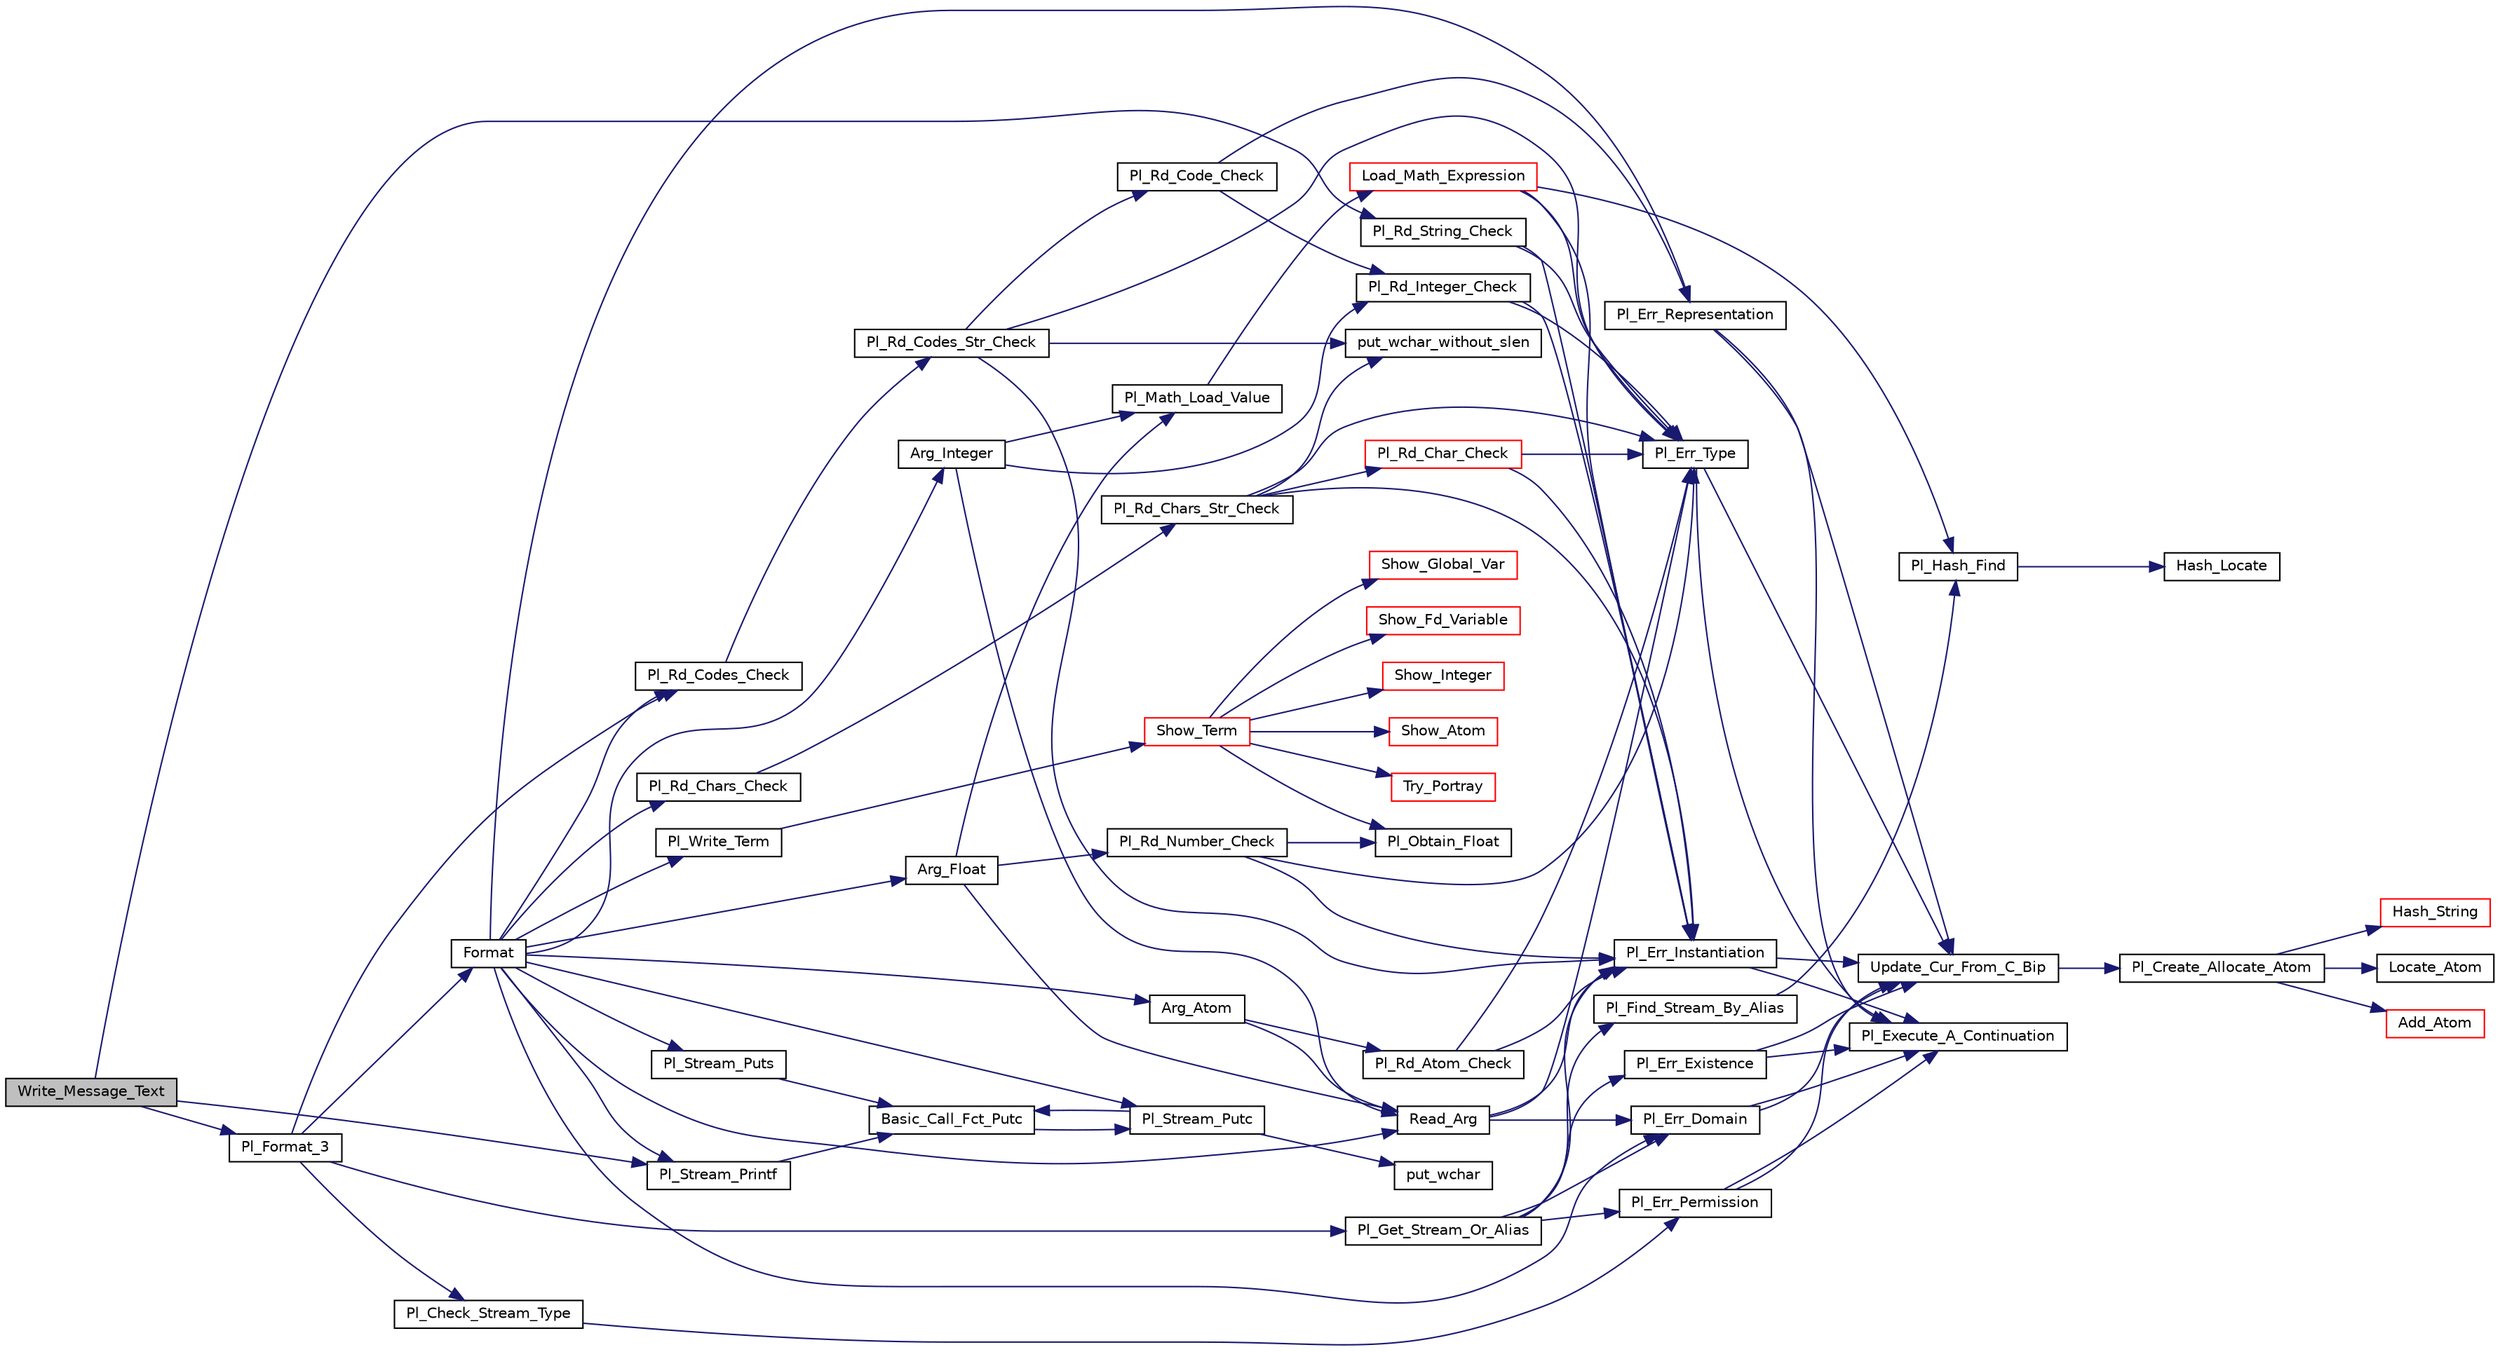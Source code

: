 digraph "Write_Message_Text"
{
  edge [fontname="Helvetica",fontsize="10",labelfontname="Helvetica",labelfontsize="10"];
  node [fontname="Helvetica",fontsize="10",shape=record];
  rankdir="LR";
  Node1 [label="Write_Message_Text",height=0.2,width=0.4,color="black", fillcolor="grey75", style="filled", fontcolor="black"];
  Node1 -> Node2 [color="midnightblue",fontsize="10",style="solid"];
  Node2 [label="Pl_Rd_String_Check",height=0.2,width=0.4,color="black", fillcolor="white", style="filled",URL="$c__supp_8c.html#a1a5c18894034c384ca35559ea96a7e47"];
  Node2 -> Node3 [color="midnightblue",fontsize="10",style="solid"];
  Node3 [label="Pl_Err_Instantiation",height=0.2,width=0.4,color="black", fillcolor="white", style="filled",URL="$error__supp_8c.html#a17057fc5577da70316e8f62fca4743f7"];
  Node3 -> Node4 [color="midnightblue",fontsize="10",style="solid"];
  Node4 [label="Update_Cur_From_C_Bip",height=0.2,width=0.4,color="black", fillcolor="white", style="filled",URL="$error__supp_8c.html#aef1341aeb3ceb943d8e9d7d6f77b0582"];
  Node4 -> Node5 [color="midnightblue",fontsize="10",style="solid"];
  Node5 [label="Pl_Create_Allocate_Atom",height=0.2,width=0.4,color="black", fillcolor="white", style="filled",URL="$atom_8c.html#a76a3983dda97458000ed903b9bc94f6c"];
  Node5 -> Node6 [color="midnightblue",fontsize="10",style="solid"];
  Node6 [label="Hash_String",height=0.2,width=0.4,color="red", fillcolor="white", style="filled",URL="$atom_8c.html#a9ed09c0173fe0a0e6d0f90ec363687fe"];
  Node5 -> Node7 [color="midnightblue",fontsize="10",style="solid"];
  Node7 [label="Locate_Atom",height=0.2,width=0.4,color="black", fillcolor="white", style="filled",URL="$atom_8c.html#ad4222685eae3cdb0315df48a8a7e89fc"];
  Node5 -> Node8 [color="midnightblue",fontsize="10",style="solid"];
  Node8 [label="Add_Atom",height=0.2,width=0.4,color="red", fillcolor="white", style="filled",URL="$atom_8c.html#abe628ad301508c0ed926cfb4bc791818"];
  Node3 -> Node9 [color="midnightblue",fontsize="10",style="solid"];
  Node9 [label="Pl_Execute_A_Continuation",height=0.2,width=0.4,color="black", fillcolor="white", style="filled",URL="$engine_8c.html#ae0fcb6df66410fd57c52a0ba16527642"];
  Node2 -> Node10 [color="midnightblue",fontsize="10",style="solid"];
  Node10 [label="Pl_Err_Type",height=0.2,width=0.4,color="black", fillcolor="white", style="filled",URL="$error__supp_8c.html#a88375a38b23326055e59e455c25f982e"];
  Node10 -> Node4 [color="midnightblue",fontsize="10",style="solid"];
  Node10 -> Node9 [color="midnightblue",fontsize="10",style="solid"];
  Node1 -> Node11 [color="midnightblue",fontsize="10",style="solid"];
  Node11 [label="Pl_Stream_Printf",height=0.2,width=0.4,color="black", fillcolor="white", style="filled",URL="$stream__supp_8c.html#aa0a1fdfbaae9e476151527d87510c0eb"];
  Node11 -> Node12 [color="midnightblue",fontsize="10",style="solid"];
  Node12 [label="Basic_Call_Fct_Putc",height=0.2,width=0.4,color="black", fillcolor="white", style="filled",URL="$stream__supp_8c.html#a8f331c65c933f08991e3d6622ffe538f"];
  Node12 -> Node13 [color="midnightblue",fontsize="10",style="solid"];
  Node13 [label="Pl_Stream_Putc",height=0.2,width=0.4,color="black", fillcolor="white", style="filled",URL="$stream__supp_8c.html#aaa89ed2e422788cf2648a9228868c1b6"];
  Node13 -> Node14 [color="midnightblue",fontsize="10",style="solid"];
  Node14 [label="put_wchar",height=0.2,width=0.4,color="black", fillcolor="white", style="filled",URL="$pl__wchar_8c.html#a31bcb7c7ad4174170702cb4399feb8e3"];
  Node13 -> Node12 [color="midnightblue",fontsize="10",style="solid"];
  Node1 -> Node15 [color="midnightblue",fontsize="10",style="solid"];
  Node15 [label="Pl_Format_3",height=0.2,width=0.4,color="black", fillcolor="white", style="filled",URL="$src__rdr__c_8c.html#a20338d45bcffed5bd8c0b0e854e2df77"];
  Node15 -> Node16 [color="midnightblue",fontsize="10",style="solid"];
  Node16 [label="Pl_Get_Stream_Or_Alias",height=0.2,width=0.4,color="black", fillcolor="white", style="filled",URL="$stream__supp_8c.html#af518013843b1fcfaa63aeaaebc937713"];
  Node16 -> Node17 [color="midnightblue",fontsize="10",style="solid"];
  Node17 [label="Pl_Find_Stream_By_Alias",height=0.2,width=0.4,color="black", fillcolor="white", style="filled",URL="$stream__supp_8c.html#a3373c0be2228d65eab1110cfa6224b79"];
  Node17 -> Node18 [color="midnightblue",fontsize="10",style="solid"];
  Node18 [label="Pl_Hash_Find",height=0.2,width=0.4,color="black", fillcolor="white", style="filled",URL="$hash_8c.html#aec674b585bde3301a8a850dd742cc243"];
  Node18 -> Node19 [color="midnightblue",fontsize="10",style="solid"];
  Node19 [label="Hash_Locate",height=0.2,width=0.4,color="black", fillcolor="white", style="filled",URL="$hash_8c.html#a12948099c13cb849ed3575849492ac33"];
  Node16 -> Node3 [color="midnightblue",fontsize="10",style="solid"];
  Node16 -> Node20 [color="midnightblue",fontsize="10",style="solid"];
  Node20 [label="Pl_Err_Domain",height=0.2,width=0.4,color="black", fillcolor="white", style="filled",URL="$error__supp_8c.html#a3e55bc25f2716a2492cdd6c8baddec88"];
  Node20 -> Node4 [color="midnightblue",fontsize="10",style="solid"];
  Node20 -> Node9 [color="midnightblue",fontsize="10",style="solid"];
  Node16 -> Node21 [color="midnightblue",fontsize="10",style="solid"];
  Node21 [label="Pl_Err_Existence",height=0.2,width=0.4,color="black", fillcolor="white", style="filled",URL="$error__supp_8c.html#a1b967689bb0b5856152a1b9304570e66"];
  Node21 -> Node4 [color="midnightblue",fontsize="10",style="solid"];
  Node21 -> Node9 [color="midnightblue",fontsize="10",style="solid"];
  Node16 -> Node22 [color="midnightblue",fontsize="10",style="solid"];
  Node22 [label="Pl_Err_Permission",height=0.2,width=0.4,color="black", fillcolor="white", style="filled",URL="$error__supp_8c.html#aaabb1cf3d95cae6233891669b077ab2c"];
  Node22 -> Node4 [color="midnightblue",fontsize="10",style="solid"];
  Node22 -> Node9 [color="midnightblue",fontsize="10",style="solid"];
  Node15 -> Node23 [color="midnightblue",fontsize="10",style="solid"];
  Node23 [label="Pl_Check_Stream_Type",height=0.2,width=0.4,color="black", fillcolor="white", style="filled",URL="$stream__supp_8c.html#af9c8d004361eaa1b94a2b463049a2d56"];
  Node23 -> Node22 [color="midnightblue",fontsize="10",style="solid"];
  Node15 -> Node24 [color="midnightblue",fontsize="10",style="solid"];
  Node24 [label="Pl_Rd_Codes_Check",height=0.2,width=0.4,color="black", fillcolor="white", style="filled",URL="$c__supp_8c.html#a0a177b5edc24ff87aab1d9167b070a94"];
  Node24 -> Node25 [color="midnightblue",fontsize="10",style="solid"];
  Node25 [label="Pl_Rd_Codes_Str_Check",height=0.2,width=0.4,color="black", fillcolor="white", style="filled",URL="$c__supp_8c.html#a8ba76a75b9a1872d8c219428ad25ffec"];
  Node25 -> Node3 [color="midnightblue",fontsize="10",style="solid"];
  Node25 -> Node10 [color="midnightblue",fontsize="10",style="solid"];
  Node25 -> Node26 [color="midnightblue",fontsize="10",style="solid"];
  Node26 [label="put_wchar_without_slen",height=0.2,width=0.4,color="black", fillcolor="white", style="filled",URL="$pl__wchar_8c.html#aff43479f3fd642f29282b8a434c29265"];
  Node25 -> Node27 [color="midnightblue",fontsize="10",style="solid"];
  Node27 [label="Pl_Rd_Code_Check",height=0.2,width=0.4,color="black", fillcolor="white", style="filled",URL="$c__supp_8c.html#a28c65f70fb7290515c6081bbddd32eea"];
  Node27 -> Node28 [color="midnightblue",fontsize="10",style="solid"];
  Node28 [label="Pl_Rd_Integer_Check",height=0.2,width=0.4,color="black", fillcolor="white", style="filled",URL="$c__supp_8c.html#a4d49bcb32b72985e0cb21cde4978c313"];
  Node28 -> Node3 [color="midnightblue",fontsize="10",style="solid"];
  Node28 -> Node10 [color="midnightblue",fontsize="10",style="solid"];
  Node27 -> Node29 [color="midnightblue",fontsize="10",style="solid"];
  Node29 [label="Pl_Err_Representation",height=0.2,width=0.4,color="black", fillcolor="white", style="filled",URL="$error__supp_8c.html#a63aa2b2bc9fdc48a57b03ce667140ac9"];
  Node29 -> Node4 [color="midnightblue",fontsize="10",style="solid"];
  Node29 -> Node9 [color="midnightblue",fontsize="10",style="solid"];
  Node15 -> Node30 [color="midnightblue",fontsize="10",style="solid"];
  Node30 [label="Format",height=0.2,width=0.4,color="black", fillcolor="white", style="filled",URL="$format__c_8c.html#aa12dcc50db0f65e767ec82fac2354c1f"];
  Node30 -> Node13 [color="midnightblue",fontsize="10",style="solid"];
  Node30 -> Node31 [color="midnightblue",fontsize="10",style="solid"];
  Node31 [label="Arg_Integer",height=0.2,width=0.4,color="black", fillcolor="white", style="filled",URL="$format__c_8c.html#a80aaa4e9bc405d96dacf348bcc3f2b12"];
  Node31 -> Node32 [color="midnightblue",fontsize="10",style="solid"];
  Node32 [label="Read_Arg",height=0.2,width=0.4,color="black", fillcolor="white", style="filled",URL="$format__c_8c.html#a5d8a09114be84af3b6026fb4d69087a3"];
  Node32 -> Node3 [color="midnightblue",fontsize="10",style="solid"];
  Node32 -> Node20 [color="midnightblue",fontsize="10",style="solid"];
  Node32 -> Node10 [color="midnightblue",fontsize="10",style="solid"];
  Node31 -> Node33 [color="midnightblue",fontsize="10",style="solid"];
  Node33 [label="Pl_Math_Load_Value",height=0.2,width=0.4,color="black", fillcolor="white", style="filled",URL="$arith__inl__c_8c.html#ae20008413055c77b939974ea529d2d54"];
  Node33 -> Node34 [color="midnightblue",fontsize="10",style="solid"];
  Node34 [label="Load_Math_Expression",height=0.2,width=0.4,color="red", fillcolor="white", style="filled",URL="$arith__inl__c_8c.html#ab635e5549f50b22eb41abfda2b208901"];
  Node34 -> Node10 [color="midnightblue",fontsize="10",style="solid"];
  Node34 -> Node3 [color="midnightblue",fontsize="10",style="solid"];
  Node34 -> Node18 [color="midnightblue",fontsize="10",style="solid"];
  Node31 -> Node28 [color="midnightblue",fontsize="10",style="solid"];
  Node30 -> Node35 [color="midnightblue",fontsize="10",style="solid"];
  Node35 [label="Arg_Atom",height=0.2,width=0.4,color="black", fillcolor="white", style="filled",URL="$format__c_8c.html#a300629a168a1b42baabec64c1c69e81f"];
  Node35 -> Node32 [color="midnightblue",fontsize="10",style="solid"];
  Node35 -> Node36 [color="midnightblue",fontsize="10",style="solid"];
  Node36 [label="Pl_Rd_Atom_Check",height=0.2,width=0.4,color="black", fillcolor="white", style="filled",URL="$c__supp_8c.html#a7659195fe3d298fb9e8b8cedf62e3ba8"];
  Node36 -> Node3 [color="midnightblue",fontsize="10",style="solid"];
  Node36 -> Node10 [color="midnightblue",fontsize="10",style="solid"];
  Node30 -> Node11 [color="midnightblue",fontsize="10",style="solid"];
  Node30 -> Node37 [color="midnightblue",fontsize="10",style="solid"];
  Node37 [label="Arg_Float",height=0.2,width=0.4,color="black", fillcolor="white", style="filled",URL="$format__c_8c.html#af9a6e2c8c4bd122d4afc1289b7ebb911"];
  Node37 -> Node32 [color="midnightblue",fontsize="10",style="solid"];
  Node37 -> Node33 [color="midnightblue",fontsize="10",style="solid"];
  Node37 -> Node38 [color="midnightblue",fontsize="10",style="solid"];
  Node38 [label="Pl_Rd_Number_Check",height=0.2,width=0.4,color="black", fillcolor="white", style="filled",URL="$c__supp_8c.html#ab49ebd2e157f8b5158c96efdbfc0e045"];
  Node38 -> Node3 [color="midnightblue",fontsize="10",style="solid"];
  Node38 -> Node10 [color="midnightblue",fontsize="10",style="solid"];
  Node38 -> Node39 [color="midnightblue",fontsize="10",style="solid"];
  Node39 [label="Pl_Obtain_Float",height=0.2,width=0.4,color="black", fillcolor="white", style="filled",URL="$wam__inst_8c.html#abe61f0e18fbf38ab873ac2754c9498ce"];
  Node30 -> Node40 [color="midnightblue",fontsize="10",style="solid"];
  Node40 [label="Pl_Stream_Puts",height=0.2,width=0.4,color="black", fillcolor="white", style="filled",URL="$stream__supp_8c.html#a31eee9920a69a51c28e0eac5eb3adedb"];
  Node40 -> Node12 [color="midnightblue",fontsize="10",style="solid"];
  Node30 -> Node29 [color="midnightblue",fontsize="10",style="solid"];
  Node30 -> Node32 [color="midnightblue",fontsize="10",style="solid"];
  Node30 -> Node24 [color="midnightblue",fontsize="10",style="solid"];
  Node30 -> Node41 [color="midnightblue",fontsize="10",style="solid"];
  Node41 [label="Pl_Rd_Chars_Check",height=0.2,width=0.4,color="black", fillcolor="white", style="filled",URL="$c__supp_8c.html#acdc7e123cb1ea39e3600706b1491bd79"];
  Node41 -> Node42 [color="midnightblue",fontsize="10",style="solid"];
  Node42 [label="Pl_Rd_Chars_Str_Check",height=0.2,width=0.4,color="black", fillcolor="white", style="filled",URL="$c__supp_8c.html#a09ff5e72771d2692500b5b605afe6aad"];
  Node42 -> Node3 [color="midnightblue",fontsize="10",style="solid"];
  Node42 -> Node10 [color="midnightblue",fontsize="10",style="solid"];
  Node42 -> Node43 [color="midnightblue",fontsize="10",style="solid"];
  Node43 [label="Pl_Rd_Char_Check",height=0.2,width=0.4,color="red", fillcolor="white", style="filled",URL="$c__supp_8c.html#a8955c352fe9c63b47eb55a26f947a0e6"];
  Node43 -> Node3 [color="midnightblue",fontsize="10",style="solid"];
  Node43 -> Node10 [color="midnightblue",fontsize="10",style="solid"];
  Node42 -> Node26 [color="midnightblue",fontsize="10",style="solid"];
  Node30 -> Node44 [color="midnightblue",fontsize="10",style="solid"];
  Node44 [label="Pl_Write_Term",height=0.2,width=0.4,color="black", fillcolor="white", style="filled",URL="$write__supp_8c.html#a1665efcf8ccd82af7a057fe0c39b87fc"];
  Node44 -> Node45 [color="midnightblue",fontsize="10",style="solid"];
  Node45 [label="Show_Term",height=0.2,width=0.4,color="red", fillcolor="white", style="filled",URL="$write__supp_8c.html#a3bf50747586d61c7ad0cb5b3f661303c"];
  Node45 -> Node46 [color="midnightblue",fontsize="10",style="solid"];
  Node46 [label="Show_Atom",height=0.2,width=0.4,color="red", fillcolor="white", style="filled",URL="$write__supp_8c.html#ab9528524a1da895e0a90a3cff8fc8034"];
  Node45 -> Node47 [color="midnightblue",fontsize="10",style="solid"];
  Node47 [label="Try_Portray",height=0.2,width=0.4,color="red", fillcolor="white", style="filled",URL="$write__supp_8c.html#a6187d629a477d9d5e0315251075d4af1"];
  Node45 -> Node48 [color="midnightblue",fontsize="10",style="solid"];
  Node48 [label="Show_Global_Var",height=0.2,width=0.4,color="red", fillcolor="white", style="filled",URL="$write__supp_8c.html#ac48377a9d64f9753ed969df040cc3d35"];
  Node45 -> Node49 [color="midnightblue",fontsize="10",style="solid"];
  Node49 [label="Show_Fd_Variable",height=0.2,width=0.4,color="red", fillcolor="white", style="filled",URL="$write__supp_8c.html#aa4bd3724ca8f20102308c707395e0334"];
  Node45 -> Node50 [color="midnightblue",fontsize="10",style="solid"];
  Node50 [label="Show_Integer",height=0.2,width=0.4,color="red", fillcolor="white", style="filled",URL="$write__supp_8c.html#acf4a5c3b7e3e9ca93a7746ce2b6ed148"];
  Node45 -> Node39 [color="midnightblue",fontsize="10",style="solid"];
  Node30 -> Node20 [color="midnightblue",fontsize="10",style="solid"];
}

